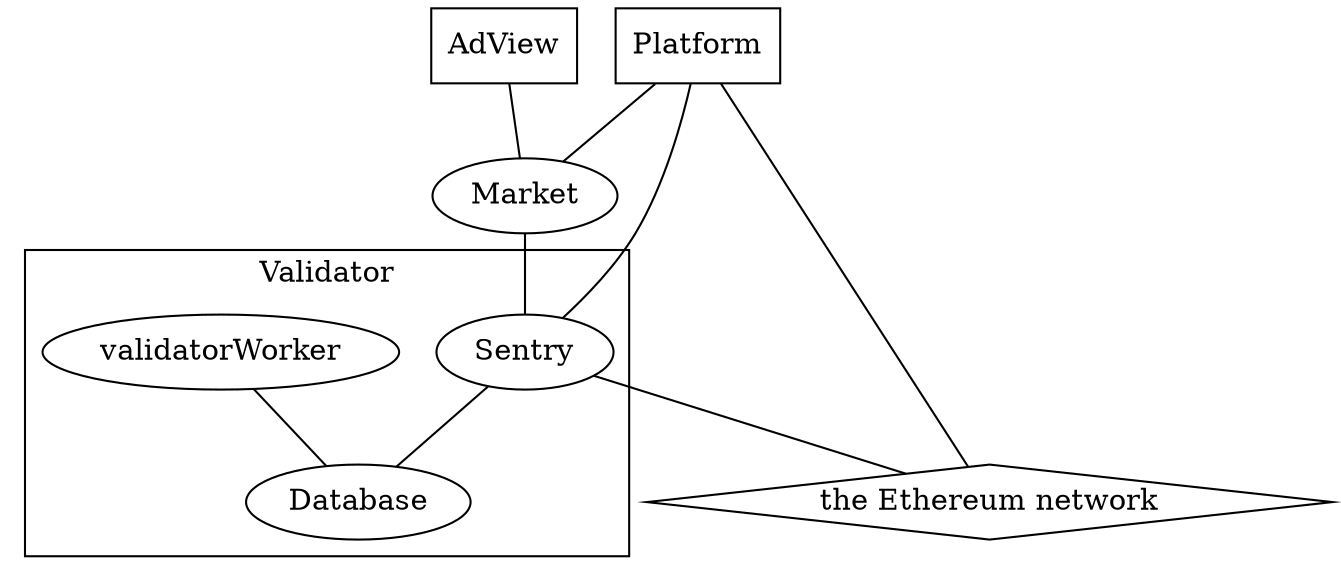 graph {
	// @TODO: users, AdView
	// @TODO: can we visualize what data flows between the components?
	// @TODO: most validator stack components use the adapter, and the adapter uses adex-protocol-eth
	subgraph cluster_validator {
		label="Validator";
		db[label="Database"];
		worker[label="validatorWorker"];
		sentry[label="Sentry"];
		worker -- db;
		sentry -- db;
	}
	market[label="Market"];
	market -- sentry;
	ethereum[label="the Ethereum network", shape="diamond"];
	platform[label="Platform",shape="box"];
	platform -- market;
	platform -- sentry;
	platform -- ethereum;
	sentry -- ethereum;
	AdView[shape="box"];
	AdView -- market;
}

